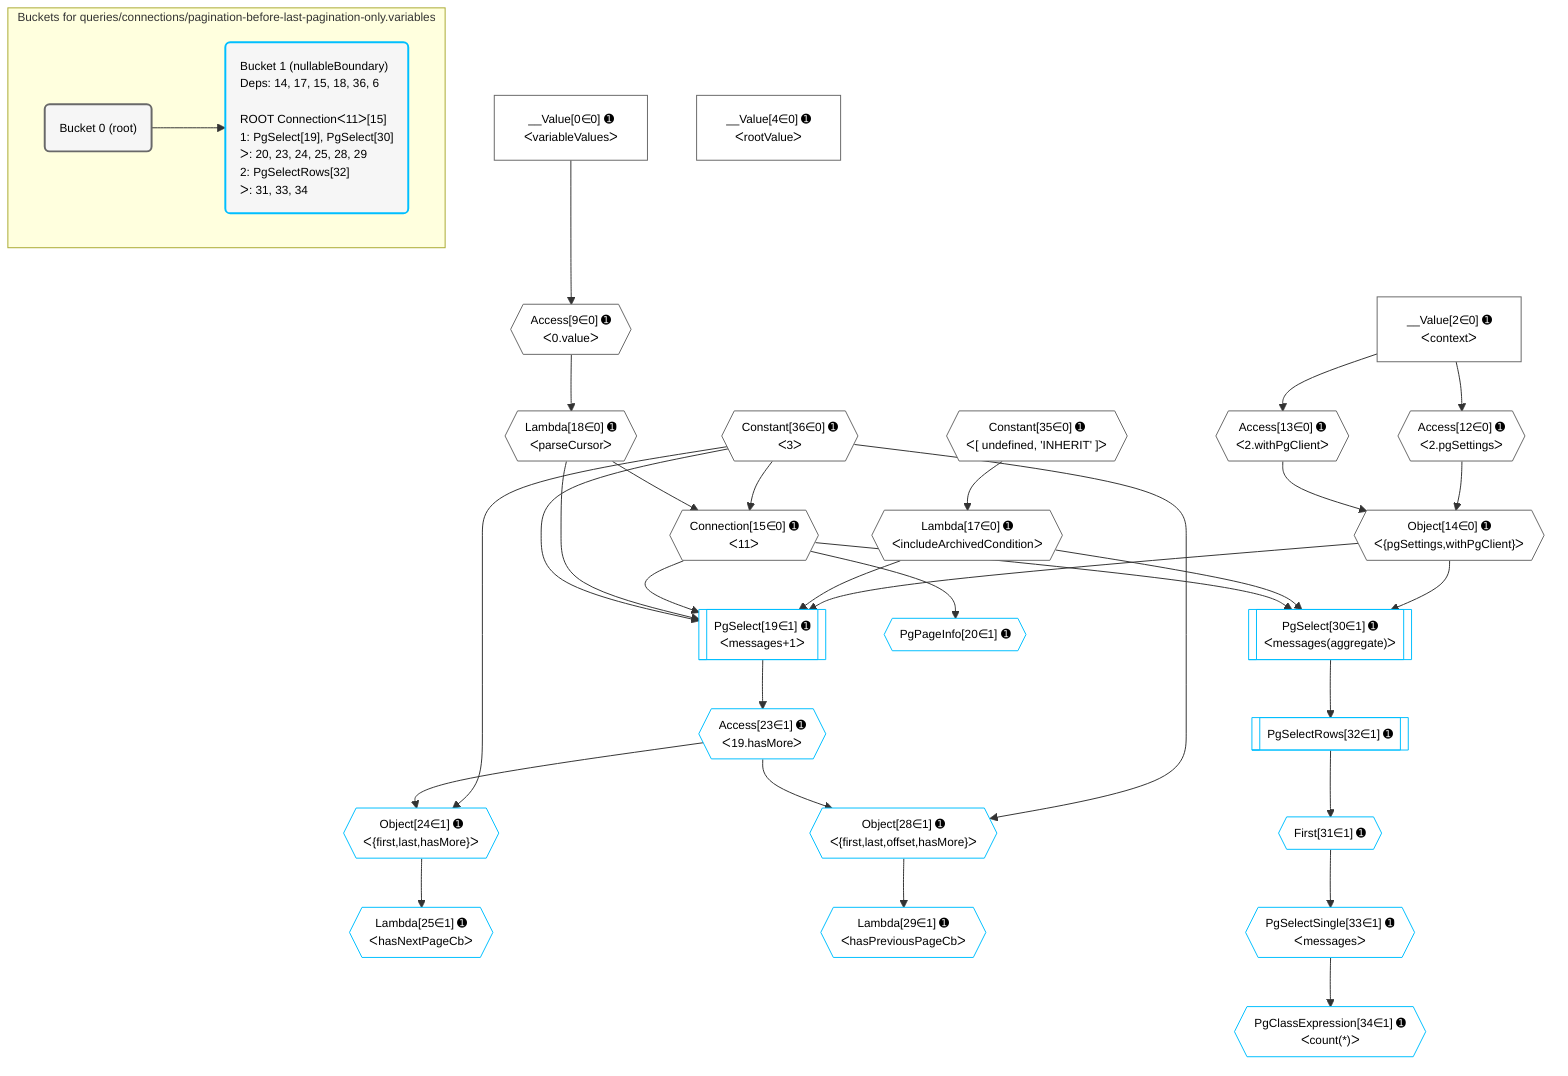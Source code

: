 %%{init: {'themeVariables': { 'fontSize': '12px'}}}%%
graph TD
    classDef path fill:#eee,stroke:#000,color:#000
    classDef plan fill:#fff,stroke-width:1px,color:#000
    classDef itemplan fill:#fff,stroke-width:2px,color:#000
    classDef unbatchedplan fill:#dff,stroke-width:1px,color:#000
    classDef sideeffectplan fill:#fcc,stroke-width:2px,color:#000
    classDef bucket fill:#f6f6f6,color:#000,stroke-width:2px,text-align:left


    %% plan dependencies
    Object14{{"Object[14∈0] ➊<br />ᐸ{pgSettings,withPgClient}ᐳ"}}:::plan
    Access12{{"Access[12∈0] ➊<br />ᐸ2.pgSettingsᐳ"}}:::plan
    Access13{{"Access[13∈0] ➊<br />ᐸ2.withPgClientᐳ"}}:::plan
    Access12 & Access13 --> Object14
    Connection15{{"Connection[15∈0] ➊<br />ᐸ11ᐳ"}}:::plan
    Constant36{{"Constant[36∈0] ➊<br />ᐸ3ᐳ"}}:::plan
    Lambda18{{"Lambda[18∈0] ➊<br />ᐸparseCursorᐳ"}}:::plan
    Constant36 & Lambda18 --> Connection15
    Access9{{"Access[9∈0] ➊<br />ᐸ0.valueᐳ"}}:::plan
    __Value0["__Value[0∈0] ➊<br />ᐸvariableValuesᐳ"]:::plan
    __Value0 --> Access9
    __Value2["__Value[2∈0] ➊<br />ᐸcontextᐳ"]:::plan
    __Value2 --> Access12
    __Value2 --> Access13
    Lambda17{{"Lambda[17∈0] ➊<br />ᐸincludeArchivedConditionᐳ"}}:::plan
    Constant35{{"Constant[35∈0] ➊<br />ᐸ[ undefined, 'INHERIT' ]ᐳ"}}:::plan
    Constant35 --> Lambda17
    Access9 --> Lambda18
    __Value4["__Value[4∈0] ➊<br />ᐸrootValueᐳ"]:::plan
    PgSelect19[["PgSelect[19∈1] ➊<br />ᐸmessages+1ᐳ"]]:::plan
    Object14 & Lambda17 & Connection15 & Lambda18 & Constant36 --> PgSelect19
    Object28{{"Object[28∈1] ➊<br />ᐸ{first,last,offset,hasMore}ᐳ"}}:::plan
    Access23{{"Access[23∈1] ➊<br />ᐸ19.hasMoreᐳ"}}:::plan
    Constant36 & Access23 --> Object28
    Object24{{"Object[24∈1] ➊<br />ᐸ{first,last,hasMore}ᐳ"}}:::plan
    Constant36 & Access23 --> Object24
    PgSelect30[["PgSelect[30∈1] ➊<br />ᐸmessages(aggregate)ᐳ"]]:::plan
    Object14 & Lambda17 & Connection15 --> PgSelect30
    PgPageInfo20{{"PgPageInfo[20∈1] ➊"}}:::plan
    Connection15 --> PgPageInfo20
    PgSelect19 --> Access23
    Lambda25{{"Lambda[25∈1] ➊<br />ᐸhasNextPageCbᐳ"}}:::plan
    Object24 --> Lambda25
    Lambda29{{"Lambda[29∈1] ➊<br />ᐸhasPreviousPageCbᐳ"}}:::plan
    Object28 --> Lambda29
    First31{{"First[31∈1] ➊"}}:::plan
    PgSelectRows32[["PgSelectRows[32∈1] ➊"]]:::plan
    PgSelectRows32 --> First31
    PgSelect30 --> PgSelectRows32
    PgSelectSingle33{{"PgSelectSingle[33∈1] ➊<br />ᐸmessagesᐳ"}}:::plan
    First31 --> PgSelectSingle33
    PgClassExpression34{{"PgClassExpression[34∈1] ➊<br />ᐸcount(*)ᐳ"}}:::plan
    PgSelectSingle33 --> PgClassExpression34

    %% define steps

    subgraph "Buckets for queries/connections/pagination-before-last-pagination-only.variables"
    Bucket0("Bucket 0 (root)"):::bucket
    classDef bucket0 stroke:#696969
    class Bucket0,__Value0,__Value2,__Value4,Access9,Access12,Access13,Object14,Connection15,Lambda17,Lambda18,Constant35,Constant36 bucket0
    Bucket1("Bucket 1 (nullableBoundary)<br />Deps: 14, 17, 15, 18, 36, 6<br /><br />ROOT Connectionᐸ11ᐳ[15]<br />1: PgSelect[19], PgSelect[30]<br />ᐳ: 20, 23, 24, 25, 28, 29<br />2: PgSelectRows[32]<br />ᐳ: 31, 33, 34"):::bucket
    classDef bucket1 stroke:#00bfff
    class Bucket1,PgSelect19,PgPageInfo20,Access23,Object24,Lambda25,Object28,Lambda29,PgSelect30,First31,PgSelectRows32,PgSelectSingle33,PgClassExpression34 bucket1
    Bucket0 --> Bucket1
    end